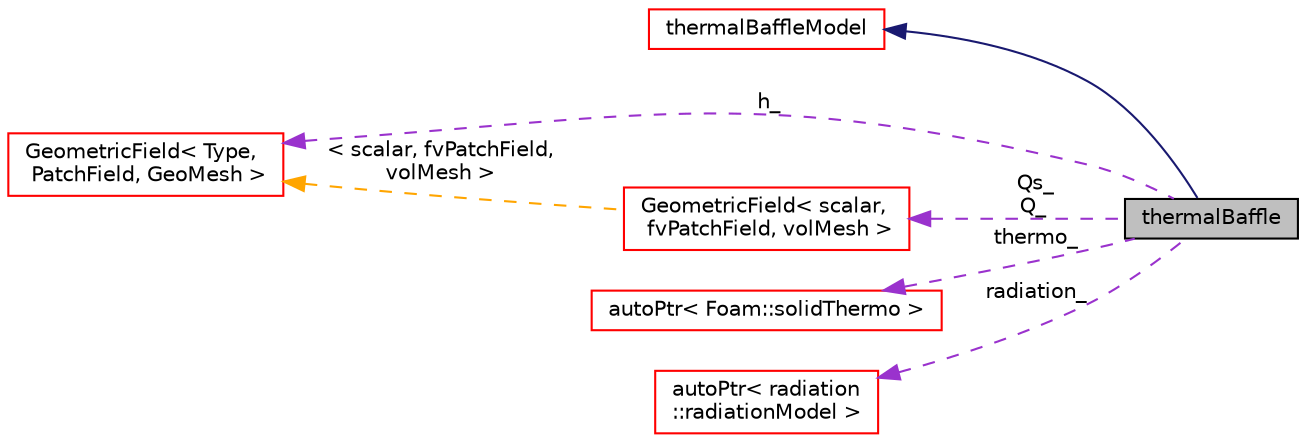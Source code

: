 digraph "thermalBaffle"
{
  bgcolor="transparent";
  edge [fontname="Helvetica",fontsize="10",labelfontname="Helvetica",labelfontsize="10"];
  node [fontname="Helvetica",fontsize="10",shape=record];
  rankdir="LR";
  Node12 [label="thermalBaffle",height=0.2,width=0.4,color="black", fillcolor="grey75", style="filled", fontcolor="black"];
  Node13 -> Node12 [dir="back",color="midnightblue",fontsize="10",style="solid",fontname="Helvetica"];
  Node13 [label="thermalBaffleModel",height=0.2,width=0.4,color="red",URL="$a30281.html"];
  Node89 -> Node12 [dir="back",color="darkorchid3",fontsize="10",style="dashed",label=" Qs_\nQ_" ,fontname="Helvetica"];
  Node89 [label="GeometricField\< scalar,\l fvPatchField, volMesh \>",height=0.2,width=0.4,color="red",URL="$a23249.html"];
  Node92 -> Node89 [dir="back",color="orange",fontsize="10",style="dashed",label=" \< scalar, fvPatchField,\l volMesh \>" ,fontname="Helvetica"];
  Node92 [label="GeometricField\< Type,\l PatchField, GeoMesh \>",height=0.2,width=0.4,color="red",URL="$a23249.html",tooltip="Generic GeometricField class. "];
  Node94 -> Node12 [dir="back",color="darkorchid3",fontsize="10",style="dashed",label=" thermo_" ,fontname="Helvetica"];
  Node94 [label="autoPtr\< Foam::solidThermo \>",height=0.2,width=0.4,color="red",URL="$a27073.html"];
  Node95 -> Node12 [dir="back",color="darkorchid3",fontsize="10",style="dashed",label=" radiation_" ,fontname="Helvetica"];
  Node95 [label="autoPtr\< radiation\l::radiationModel \>",height=0.2,width=0.4,color="red",URL="$a27073.html"];
  Node92 -> Node12 [dir="back",color="darkorchid3",fontsize="10",style="dashed",label=" h_" ,fontname="Helvetica"];
}
